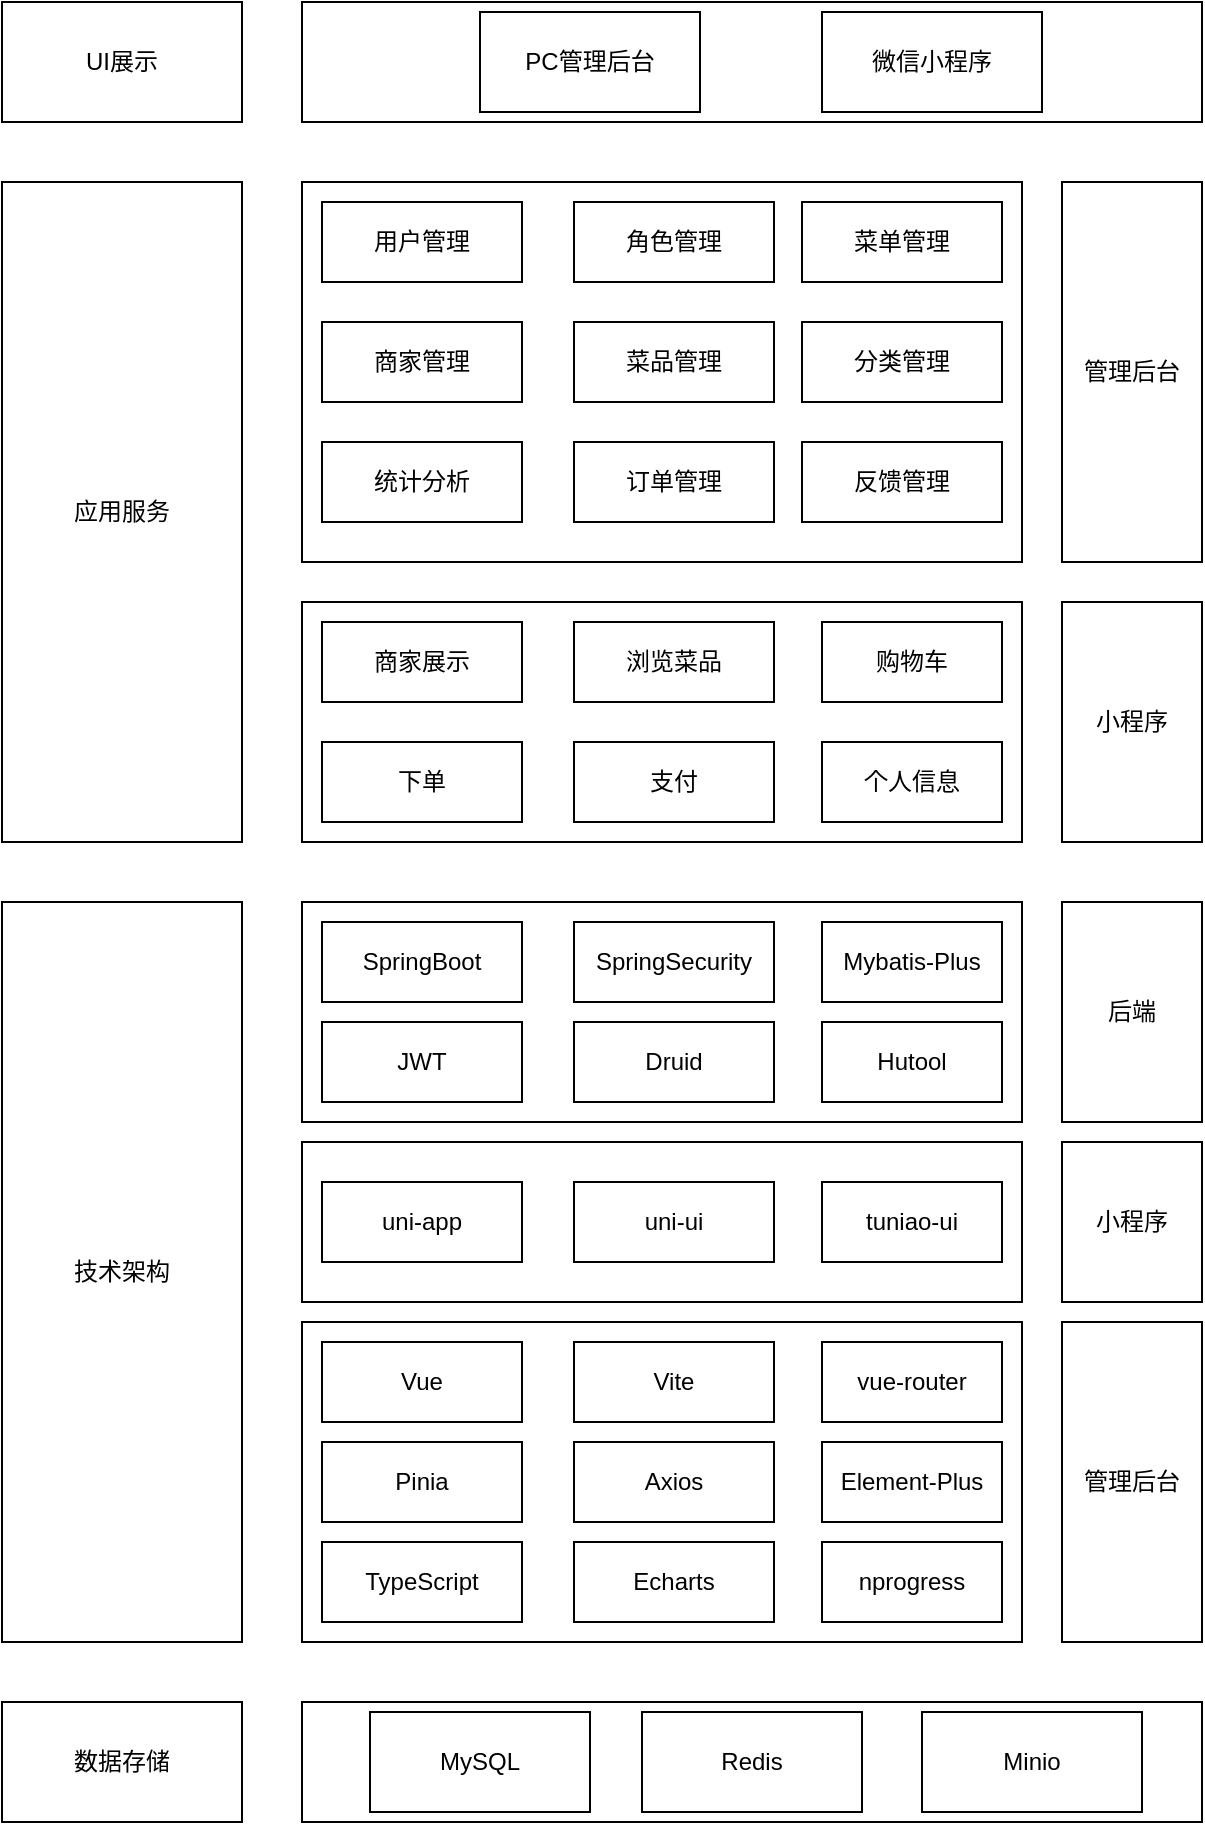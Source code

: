 <mxfile version="25.0.3">
  <diagram name="第 1 页" id="8up1TFRLoGJ1ylDCnul8">
    <mxGraphModel dx="909" dy="539" grid="1" gridSize="10" guides="1" tooltips="1" connect="1" arrows="1" fold="1" page="1" pageScale="1" pageWidth="827" pageHeight="1169" math="0" shadow="0">
      <root>
        <mxCell id="0" />
        <mxCell id="1" parent="0" />
        <mxCell id="2HdnOW5wauHoBpMCBvDK-2" value="" style="rounded=0;whiteSpace=wrap;html=1;" vertex="1" parent="1">
          <mxGeometry x="270" y="30" width="450" height="60" as="geometry" />
        </mxCell>
        <mxCell id="2HdnOW5wauHoBpMCBvDK-3" value="UI展示" style="rounded=0;whiteSpace=wrap;html=1;" vertex="1" parent="1">
          <mxGeometry x="120" y="30" width="120" height="60" as="geometry" />
        </mxCell>
        <mxCell id="2HdnOW5wauHoBpMCBvDK-4" value="PC管理后台" style="rounded=0;whiteSpace=wrap;html=1;" vertex="1" parent="1">
          <mxGeometry x="359" y="35" width="110" height="50" as="geometry" />
        </mxCell>
        <mxCell id="2HdnOW5wauHoBpMCBvDK-5" value="微信小程序" style="rounded=0;whiteSpace=wrap;html=1;" vertex="1" parent="1">
          <mxGeometry x="530" y="35" width="110" height="50" as="geometry" />
        </mxCell>
        <mxCell id="2HdnOW5wauHoBpMCBvDK-6" value="应用服务" style="rounded=0;whiteSpace=wrap;html=1;" vertex="1" parent="1">
          <mxGeometry x="120" y="120" width="120" height="330" as="geometry" />
        </mxCell>
        <mxCell id="2HdnOW5wauHoBpMCBvDK-7" value="技术架构" style="rounded=0;whiteSpace=wrap;html=1;" vertex="1" parent="1">
          <mxGeometry x="120" y="480" width="120" height="370" as="geometry" />
        </mxCell>
        <mxCell id="2HdnOW5wauHoBpMCBvDK-8" value="数据存储" style="rounded=0;whiteSpace=wrap;html=1;" vertex="1" parent="1">
          <mxGeometry x="120" y="880" width="120" height="60" as="geometry" />
        </mxCell>
        <mxCell id="2HdnOW5wauHoBpMCBvDK-9" value="" style="rounded=0;whiteSpace=wrap;html=1;" vertex="1" parent="1">
          <mxGeometry x="270" y="120" width="360" height="190" as="geometry" />
        </mxCell>
        <mxCell id="2HdnOW5wauHoBpMCBvDK-10" value="管理后台" style="rounded=0;whiteSpace=wrap;html=1;" vertex="1" parent="1">
          <mxGeometry x="650" y="120" width="70" height="190" as="geometry" />
        </mxCell>
        <mxCell id="2HdnOW5wauHoBpMCBvDK-11" value="" style="rounded=0;whiteSpace=wrap;html=1;" vertex="1" parent="1">
          <mxGeometry x="270" y="330" width="360" height="120" as="geometry" />
        </mxCell>
        <mxCell id="2HdnOW5wauHoBpMCBvDK-12" value="小程序" style="rounded=0;whiteSpace=wrap;html=1;" vertex="1" parent="1">
          <mxGeometry x="650" y="330" width="70" height="120" as="geometry" />
        </mxCell>
        <mxCell id="2HdnOW5wauHoBpMCBvDK-13" value="" style="rounded=0;whiteSpace=wrap;html=1;" vertex="1" parent="1">
          <mxGeometry x="270" y="480" width="360" height="110" as="geometry" />
        </mxCell>
        <mxCell id="2HdnOW5wauHoBpMCBvDK-14" value="后端" style="rounded=0;whiteSpace=wrap;html=1;" vertex="1" parent="1">
          <mxGeometry x="650" y="480" width="70" height="110" as="geometry" />
        </mxCell>
        <mxCell id="2HdnOW5wauHoBpMCBvDK-16" value="管理后台" style="rounded=0;whiteSpace=wrap;html=1;" vertex="1" parent="1">
          <mxGeometry x="650" y="690" width="70" height="160" as="geometry" />
        </mxCell>
        <mxCell id="2HdnOW5wauHoBpMCBvDK-17" value="" style="rounded=0;whiteSpace=wrap;html=1;" vertex="1" parent="1">
          <mxGeometry x="270" y="880" width="450" height="60" as="geometry" />
        </mxCell>
        <mxCell id="2HdnOW5wauHoBpMCBvDK-18" value="MySQL" style="rounded=0;whiteSpace=wrap;html=1;" vertex="1" parent="1">
          <mxGeometry x="304" y="885" width="110" height="50" as="geometry" />
        </mxCell>
        <mxCell id="2HdnOW5wauHoBpMCBvDK-19" value="Redis" style="rounded=0;whiteSpace=wrap;html=1;" vertex="1" parent="1">
          <mxGeometry x="440" y="885" width="110" height="50" as="geometry" />
        </mxCell>
        <mxCell id="2HdnOW5wauHoBpMCBvDK-20" value="Minio" style="rounded=0;whiteSpace=wrap;html=1;" vertex="1" parent="1">
          <mxGeometry x="580" y="885" width="110" height="50" as="geometry" />
        </mxCell>
        <mxCell id="2HdnOW5wauHoBpMCBvDK-21" value="" style="rounded=0;whiteSpace=wrap;html=1;" vertex="1" parent="1">
          <mxGeometry x="270" y="600" width="360" height="80" as="geometry" />
        </mxCell>
        <mxCell id="2HdnOW5wauHoBpMCBvDK-22" value="小程序" style="rounded=0;whiteSpace=wrap;html=1;" vertex="1" parent="1">
          <mxGeometry x="650" y="600" width="70" height="80" as="geometry" />
        </mxCell>
        <mxCell id="2HdnOW5wauHoBpMCBvDK-23" value="用户管理" style="rounded=0;whiteSpace=wrap;html=1;" vertex="1" parent="1">
          <mxGeometry x="280" y="130" width="100" height="40" as="geometry" />
        </mxCell>
        <mxCell id="2HdnOW5wauHoBpMCBvDK-24" value="角色管理" style="rounded=0;whiteSpace=wrap;html=1;" vertex="1" parent="1">
          <mxGeometry x="406" y="130" width="100" height="40" as="geometry" />
        </mxCell>
        <mxCell id="2HdnOW5wauHoBpMCBvDK-26" value="商家管理" style="rounded=0;whiteSpace=wrap;html=1;" vertex="1" parent="1">
          <mxGeometry x="280" y="190" width="100" height="40" as="geometry" />
        </mxCell>
        <mxCell id="2HdnOW5wauHoBpMCBvDK-27" value="统计分析" style="rounded=0;whiteSpace=wrap;html=1;" vertex="1" parent="1">
          <mxGeometry x="280" y="250" width="100" height="40" as="geometry" />
        </mxCell>
        <mxCell id="2HdnOW5wauHoBpMCBvDK-31" value="反馈管理" style="rounded=0;whiteSpace=wrap;html=1;" vertex="1" parent="1">
          <mxGeometry x="520" y="250" width="100" height="40" as="geometry" />
        </mxCell>
        <mxCell id="2HdnOW5wauHoBpMCBvDK-32" value="商家展示" style="rounded=0;whiteSpace=wrap;html=1;" vertex="1" parent="1">
          <mxGeometry x="280" y="340" width="100" height="40" as="geometry" />
        </mxCell>
        <mxCell id="2HdnOW5wauHoBpMCBvDK-33" value="浏览菜品" style="rounded=0;whiteSpace=wrap;html=1;" vertex="1" parent="1">
          <mxGeometry x="406" y="340" width="100" height="40" as="geometry" />
        </mxCell>
        <mxCell id="2HdnOW5wauHoBpMCBvDK-34" value="购物车" style="rounded=0;whiteSpace=wrap;html=1;" vertex="1" parent="1">
          <mxGeometry x="530" y="340" width="90" height="40" as="geometry" />
        </mxCell>
        <mxCell id="2HdnOW5wauHoBpMCBvDK-35" value="下单" style="rounded=0;whiteSpace=wrap;html=1;" vertex="1" parent="1">
          <mxGeometry x="280" y="400" width="100" height="40" as="geometry" />
        </mxCell>
        <mxCell id="2HdnOW5wauHoBpMCBvDK-36" value="支付" style="rounded=0;whiteSpace=wrap;html=1;" vertex="1" parent="1">
          <mxGeometry x="406" y="400" width="100" height="40" as="geometry" />
        </mxCell>
        <mxCell id="2HdnOW5wauHoBpMCBvDK-40" value="个人信息" style="rounded=0;whiteSpace=wrap;html=1;" vertex="1" parent="1">
          <mxGeometry x="530" y="400" width="90" height="40" as="geometry" />
        </mxCell>
        <mxCell id="2HdnOW5wauHoBpMCBvDK-41" value="SpringBoot" style="rounded=0;whiteSpace=wrap;html=1;" vertex="1" parent="1">
          <mxGeometry x="280" y="490" width="100" height="40" as="geometry" />
        </mxCell>
        <mxCell id="2HdnOW5wauHoBpMCBvDK-42" value="SpringSecurity" style="rounded=0;whiteSpace=wrap;html=1;" vertex="1" parent="1">
          <mxGeometry x="406" y="490" width="100" height="40" as="geometry" />
        </mxCell>
        <mxCell id="2HdnOW5wauHoBpMCBvDK-43" value="Mybatis-Plus" style="rounded=0;whiteSpace=wrap;html=1;" vertex="1" parent="1">
          <mxGeometry x="530" y="490" width="90" height="40" as="geometry" />
        </mxCell>
        <mxCell id="2HdnOW5wauHoBpMCBvDK-44" value="JWT" style="rounded=0;whiteSpace=wrap;html=1;" vertex="1" parent="1">
          <mxGeometry x="280" y="540" width="100" height="40" as="geometry" />
        </mxCell>
        <mxCell id="2HdnOW5wauHoBpMCBvDK-45" value="Druid" style="rounded=0;whiteSpace=wrap;html=1;" vertex="1" parent="1">
          <mxGeometry x="406" y="540" width="100" height="40" as="geometry" />
        </mxCell>
        <mxCell id="2HdnOW5wauHoBpMCBvDK-46" value="Hutool" style="rounded=0;whiteSpace=wrap;html=1;" vertex="1" parent="1">
          <mxGeometry x="530" y="540" width="90" height="40" as="geometry" />
        </mxCell>
        <mxCell id="2HdnOW5wauHoBpMCBvDK-50" value="uni-app" style="rounded=0;whiteSpace=wrap;html=1;" vertex="1" parent="1">
          <mxGeometry x="280" y="620" width="100" height="40" as="geometry" />
        </mxCell>
        <mxCell id="2HdnOW5wauHoBpMCBvDK-51" value="uni-ui" style="rounded=0;whiteSpace=wrap;html=1;" vertex="1" parent="1">
          <mxGeometry x="406" y="620" width="100" height="40" as="geometry" />
        </mxCell>
        <mxCell id="2HdnOW5wauHoBpMCBvDK-52" value="tuniao-ui" style="rounded=0;whiteSpace=wrap;html=1;" vertex="1" parent="1">
          <mxGeometry x="530" y="620" width="90" height="40" as="geometry" />
        </mxCell>
        <mxCell id="2HdnOW5wauHoBpMCBvDK-65" value="" style="group" vertex="1" connectable="0" parent="1">
          <mxGeometry x="270" y="690" width="360" height="160" as="geometry" />
        </mxCell>
        <mxCell id="2HdnOW5wauHoBpMCBvDK-15" value="" style="rounded=0;whiteSpace=wrap;html=1;movable=1;resizable=1;rotatable=1;deletable=1;editable=1;locked=0;connectable=1;" vertex="1" parent="2HdnOW5wauHoBpMCBvDK-65">
          <mxGeometry width="360" height="160" as="geometry" />
        </mxCell>
        <mxCell id="2HdnOW5wauHoBpMCBvDK-56" value="Vue" style="rounded=0;whiteSpace=wrap;html=1;movable=1;resizable=1;rotatable=1;deletable=1;editable=1;locked=0;connectable=1;" vertex="1" parent="2HdnOW5wauHoBpMCBvDK-65">
          <mxGeometry x="10" y="10" width="100" height="40" as="geometry" />
        </mxCell>
        <mxCell id="2HdnOW5wauHoBpMCBvDK-57" value="Vite" style="rounded=0;whiteSpace=wrap;html=1;movable=1;resizable=1;rotatable=1;deletable=1;editable=1;locked=0;connectable=1;" vertex="1" parent="2HdnOW5wauHoBpMCBvDK-65">
          <mxGeometry x="136" y="10" width="100" height="40" as="geometry" />
        </mxCell>
        <mxCell id="2HdnOW5wauHoBpMCBvDK-58" value="vue-router" style="rounded=0;whiteSpace=wrap;html=1;movable=1;resizable=1;rotatable=1;deletable=1;editable=1;locked=0;connectable=1;" vertex="1" parent="2HdnOW5wauHoBpMCBvDK-65">
          <mxGeometry x="260" y="10" width="90" height="40" as="geometry" />
        </mxCell>
        <mxCell id="2HdnOW5wauHoBpMCBvDK-59" value="Pinia" style="rounded=0;whiteSpace=wrap;html=1;movable=1;resizable=1;rotatable=1;deletable=1;editable=1;locked=0;connectable=1;" vertex="1" parent="2HdnOW5wauHoBpMCBvDK-65">
          <mxGeometry x="10" y="60" width="100" height="40" as="geometry" />
        </mxCell>
        <mxCell id="2HdnOW5wauHoBpMCBvDK-60" value="Axios" style="rounded=0;whiteSpace=wrap;html=1;movable=1;resizable=1;rotatable=1;deletable=1;editable=1;locked=0;connectable=1;" vertex="1" parent="2HdnOW5wauHoBpMCBvDK-65">
          <mxGeometry x="136" y="60" width="100" height="40" as="geometry" />
        </mxCell>
        <mxCell id="2HdnOW5wauHoBpMCBvDK-61" value="Element-Plus" style="rounded=0;whiteSpace=wrap;html=1;movable=1;resizable=1;rotatable=1;deletable=1;editable=1;locked=0;connectable=1;" vertex="1" parent="2HdnOW5wauHoBpMCBvDK-65">
          <mxGeometry x="260" y="60" width="90" height="40" as="geometry" />
        </mxCell>
        <mxCell id="2HdnOW5wauHoBpMCBvDK-62" value="TypeScript" style="rounded=0;whiteSpace=wrap;html=1;movable=1;resizable=1;rotatable=1;deletable=1;editable=1;locked=0;connectable=1;" vertex="1" parent="2HdnOW5wauHoBpMCBvDK-65">
          <mxGeometry x="10" y="110" width="100" height="40" as="geometry" />
        </mxCell>
        <mxCell id="2HdnOW5wauHoBpMCBvDK-63" value="Echarts" style="rounded=0;whiteSpace=wrap;html=1;movable=1;resizable=1;rotatable=1;deletable=1;editable=1;locked=0;connectable=1;" vertex="1" parent="2HdnOW5wauHoBpMCBvDK-65">
          <mxGeometry x="136" y="110" width="100" height="40" as="geometry" />
        </mxCell>
        <mxCell id="2HdnOW5wauHoBpMCBvDK-64" value="nprogress" style="rounded=0;whiteSpace=wrap;html=1;movable=1;resizable=1;rotatable=1;deletable=1;editable=1;locked=0;connectable=1;" vertex="1" parent="2HdnOW5wauHoBpMCBvDK-65">
          <mxGeometry x="260" y="110" width="90" height="40" as="geometry" />
        </mxCell>
        <mxCell id="2HdnOW5wauHoBpMCBvDK-66" value="菜单管理" style="rounded=0;whiteSpace=wrap;html=1;" vertex="1" parent="1">
          <mxGeometry x="520" y="130" width="100" height="40" as="geometry" />
        </mxCell>
        <mxCell id="2HdnOW5wauHoBpMCBvDK-67" value="菜品管理" style="rounded=0;whiteSpace=wrap;html=1;" vertex="1" parent="1">
          <mxGeometry x="406" y="190" width="100" height="40" as="geometry" />
        </mxCell>
        <mxCell id="2HdnOW5wauHoBpMCBvDK-69" value="分类管理" style="rounded=0;whiteSpace=wrap;html=1;" vertex="1" parent="1">
          <mxGeometry x="520" y="190" width="100" height="40" as="geometry" />
        </mxCell>
        <mxCell id="2HdnOW5wauHoBpMCBvDK-70" value="订单管理" style="rounded=0;whiteSpace=wrap;html=1;" vertex="1" parent="1">
          <mxGeometry x="406" y="250" width="100" height="40" as="geometry" />
        </mxCell>
      </root>
    </mxGraphModel>
  </diagram>
</mxfile>
